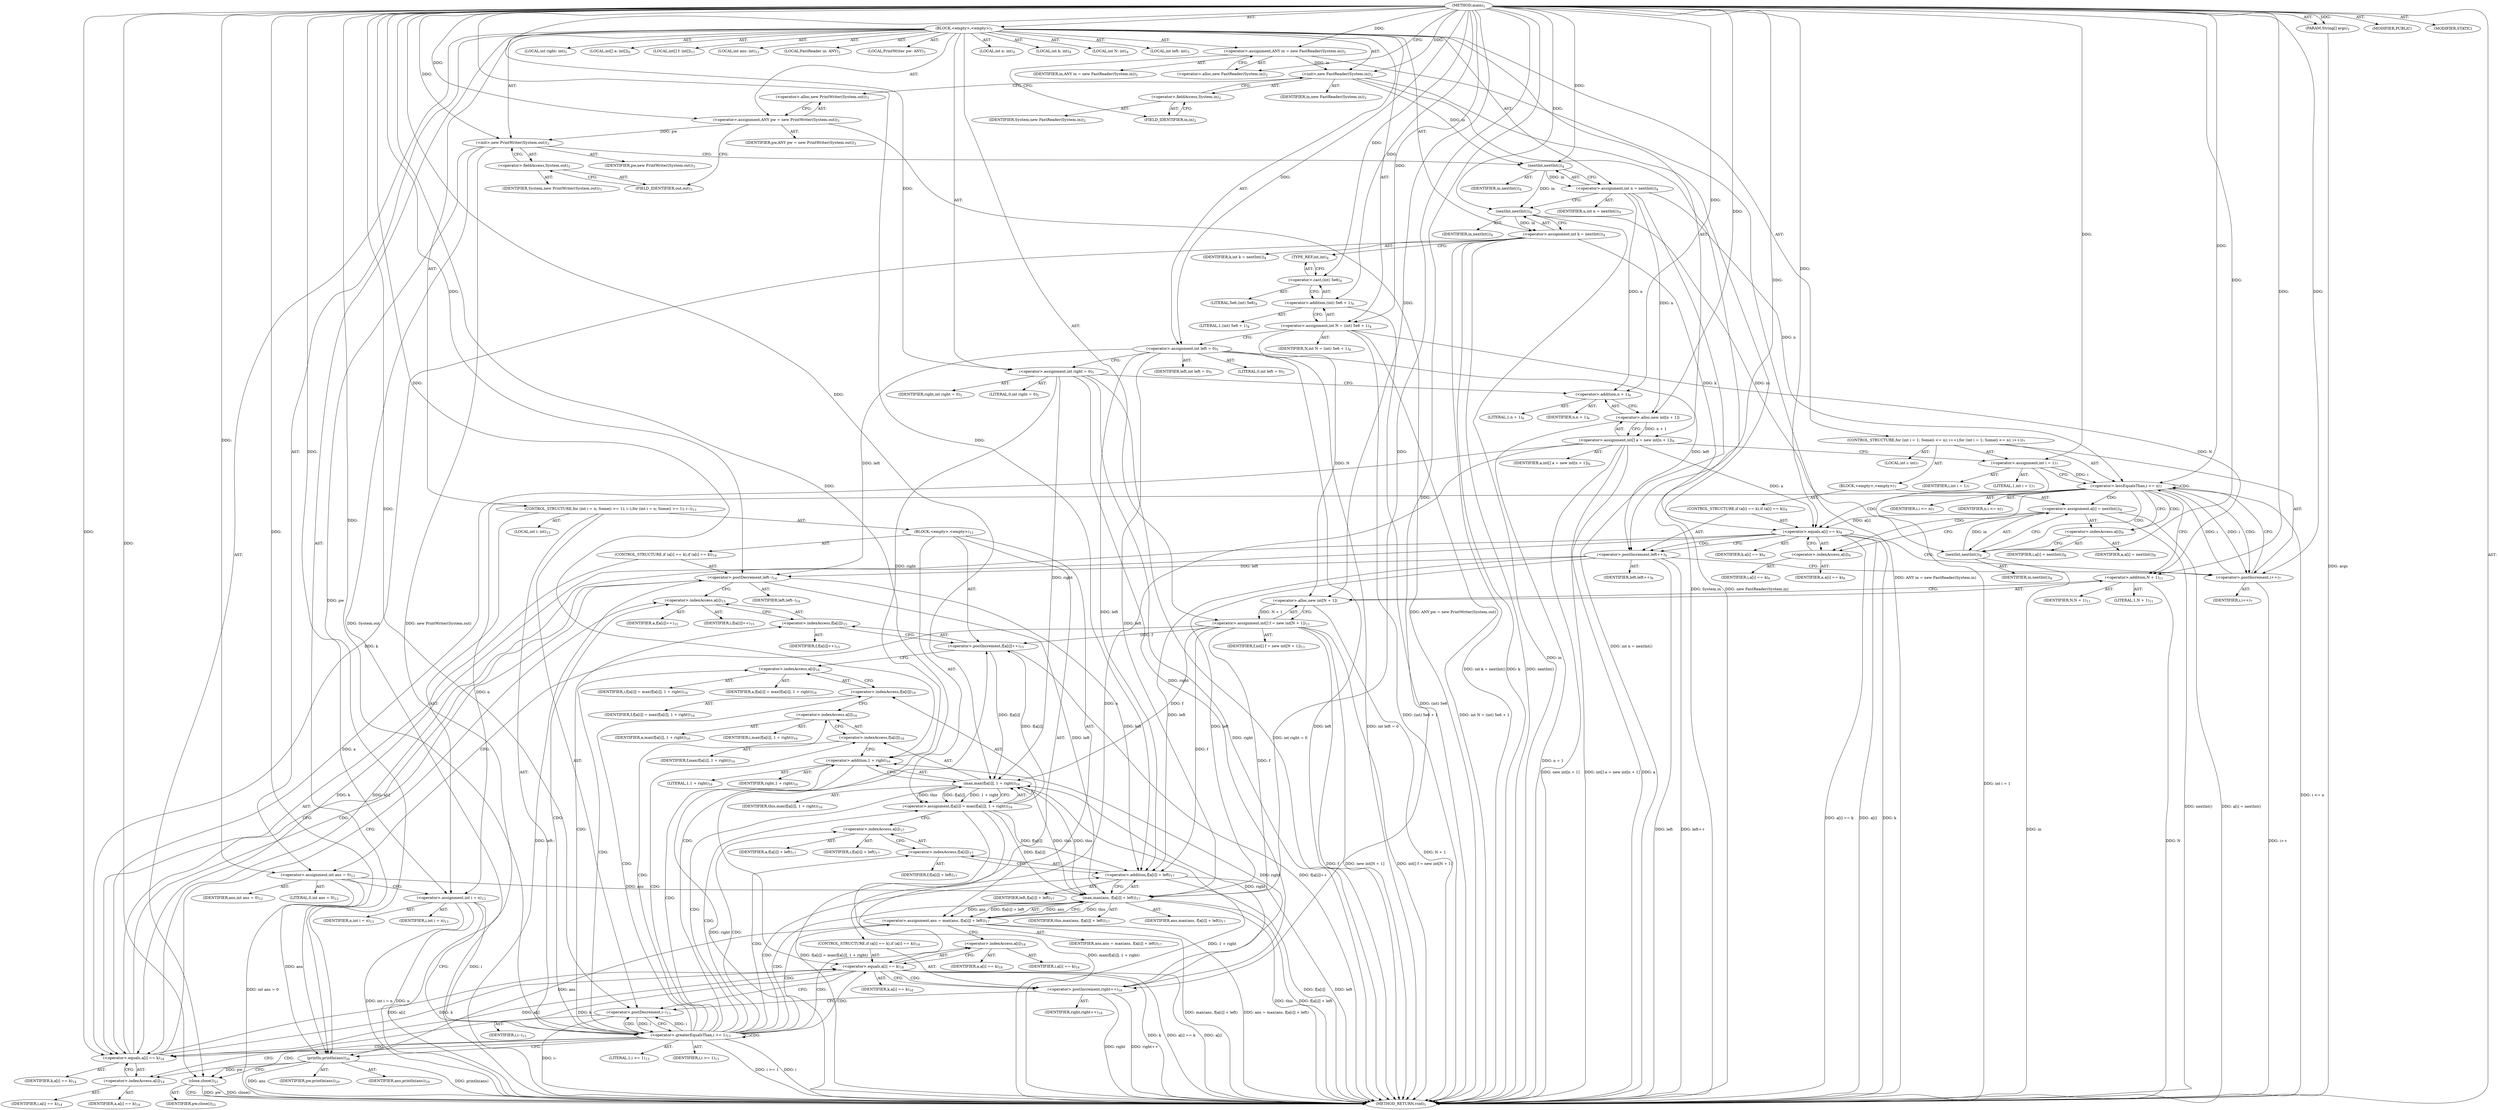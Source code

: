 digraph "main" {  
"21" [label = <(METHOD,main)<SUB>1</SUB>> ]
"22" [label = <(PARAM,String[] args)<SUB>1</SUB>> ]
"23" [label = <(BLOCK,&lt;empty&gt;,&lt;empty&gt;)<SUB>1</SUB>> ]
"4" [label = <(LOCAL,FastReader in: ANY)<SUB>2</SUB>> ]
"24" [label = <(&lt;operator&gt;.assignment,ANY in = new FastReader(System.in))<SUB>2</SUB>> ]
"25" [label = <(IDENTIFIER,in,ANY in = new FastReader(System.in))<SUB>2</SUB>> ]
"26" [label = <(&lt;operator&gt;.alloc,new FastReader(System.in))<SUB>2</SUB>> ]
"27" [label = <(&lt;init&gt;,new FastReader(System.in))<SUB>2</SUB>> ]
"3" [label = <(IDENTIFIER,in,new FastReader(System.in))<SUB>2</SUB>> ]
"28" [label = <(&lt;operator&gt;.fieldAccess,System.in)<SUB>2</SUB>> ]
"29" [label = <(IDENTIFIER,System,new FastReader(System.in))<SUB>2</SUB>> ]
"30" [label = <(FIELD_IDENTIFIER,in,in)<SUB>2</SUB>> ]
"6" [label = <(LOCAL,PrintWriter pw: ANY)<SUB>3</SUB>> ]
"31" [label = <(&lt;operator&gt;.assignment,ANY pw = new PrintWriter(System.out))<SUB>3</SUB>> ]
"32" [label = <(IDENTIFIER,pw,ANY pw = new PrintWriter(System.out))<SUB>3</SUB>> ]
"33" [label = <(&lt;operator&gt;.alloc,new PrintWriter(System.out))<SUB>3</SUB>> ]
"34" [label = <(&lt;init&gt;,new PrintWriter(System.out))<SUB>3</SUB>> ]
"5" [label = <(IDENTIFIER,pw,new PrintWriter(System.out))<SUB>3</SUB>> ]
"35" [label = <(&lt;operator&gt;.fieldAccess,System.out)<SUB>3</SUB>> ]
"36" [label = <(IDENTIFIER,System,new PrintWriter(System.out))<SUB>3</SUB>> ]
"37" [label = <(FIELD_IDENTIFIER,out,out)<SUB>3</SUB>> ]
"38" [label = <(LOCAL,int n: int)<SUB>4</SUB>> ]
"39" [label = <(LOCAL,int k: int)<SUB>4</SUB>> ]
"40" [label = <(LOCAL,int N: int)<SUB>4</SUB>> ]
"41" [label = <(&lt;operator&gt;.assignment,int n = nextInt())<SUB>4</SUB>> ]
"42" [label = <(IDENTIFIER,n,int n = nextInt())<SUB>4</SUB>> ]
"43" [label = <(nextInt,nextInt())<SUB>4</SUB>> ]
"44" [label = <(IDENTIFIER,in,nextInt())<SUB>4</SUB>> ]
"45" [label = <(&lt;operator&gt;.assignment,int k = nextInt())<SUB>4</SUB>> ]
"46" [label = <(IDENTIFIER,k,int k = nextInt())<SUB>4</SUB>> ]
"47" [label = <(nextInt,nextInt())<SUB>4</SUB>> ]
"48" [label = <(IDENTIFIER,in,nextInt())<SUB>4</SUB>> ]
"49" [label = <(&lt;operator&gt;.assignment,int N = (int) 5e6 + 1)<SUB>4</SUB>> ]
"50" [label = <(IDENTIFIER,N,int N = (int) 5e6 + 1)<SUB>4</SUB>> ]
"51" [label = <(&lt;operator&gt;.addition,(int) 5e6 + 1)<SUB>4</SUB>> ]
"52" [label = <(&lt;operator&gt;.cast,(int) 5e6)<SUB>4</SUB>> ]
"53" [label = <(TYPE_REF,int,int)<SUB>4</SUB>> ]
"54" [label = <(LITERAL,5e6,(int) 5e6)<SUB>4</SUB>> ]
"55" [label = <(LITERAL,1,(int) 5e6 + 1)<SUB>4</SUB>> ]
"56" [label = <(LOCAL,int left: int)<SUB>5</SUB>> ]
"57" [label = <(LOCAL,int right: int)<SUB>5</SUB>> ]
"58" [label = <(&lt;operator&gt;.assignment,int left = 0)<SUB>5</SUB>> ]
"59" [label = <(IDENTIFIER,left,int left = 0)<SUB>5</SUB>> ]
"60" [label = <(LITERAL,0,int left = 0)<SUB>5</SUB>> ]
"61" [label = <(&lt;operator&gt;.assignment,int right = 0)<SUB>5</SUB>> ]
"62" [label = <(IDENTIFIER,right,int right = 0)<SUB>5</SUB>> ]
"63" [label = <(LITERAL,0,int right = 0)<SUB>5</SUB>> ]
"64" [label = <(LOCAL,int[] a: int[])<SUB>6</SUB>> ]
"65" [label = <(&lt;operator&gt;.assignment,int[] a = new int[n + 1])<SUB>6</SUB>> ]
"66" [label = <(IDENTIFIER,a,int[] a = new int[n + 1])<SUB>6</SUB>> ]
"67" [label = <(&lt;operator&gt;.alloc,new int[n + 1])> ]
"68" [label = <(&lt;operator&gt;.addition,n + 1)<SUB>6</SUB>> ]
"69" [label = <(IDENTIFIER,n,n + 1)<SUB>6</SUB>> ]
"70" [label = <(LITERAL,1,n + 1)<SUB>6</SUB>> ]
"71" [label = <(CONTROL_STRUCTURE,for (int i = 1; Some(i &lt;= n); i++),for (int i = 1; Some(i &lt;= n); i++))<SUB>7</SUB>> ]
"72" [label = <(LOCAL,int i: int)<SUB>7</SUB>> ]
"73" [label = <(&lt;operator&gt;.assignment,int i = 1)<SUB>7</SUB>> ]
"74" [label = <(IDENTIFIER,i,int i = 1)<SUB>7</SUB>> ]
"75" [label = <(LITERAL,1,int i = 1)<SUB>7</SUB>> ]
"76" [label = <(&lt;operator&gt;.lessEqualsThan,i &lt;= n)<SUB>7</SUB>> ]
"77" [label = <(IDENTIFIER,i,i &lt;= n)<SUB>7</SUB>> ]
"78" [label = <(IDENTIFIER,n,i &lt;= n)<SUB>7</SUB>> ]
"79" [label = <(&lt;operator&gt;.postIncrement,i++)<SUB>7</SUB>> ]
"80" [label = <(IDENTIFIER,i,i++)<SUB>7</SUB>> ]
"81" [label = <(BLOCK,&lt;empty&gt;,&lt;empty&gt;)<SUB>7</SUB>> ]
"82" [label = <(&lt;operator&gt;.assignment,a[i] = nextInt())<SUB>8</SUB>> ]
"83" [label = <(&lt;operator&gt;.indexAccess,a[i])<SUB>8</SUB>> ]
"84" [label = <(IDENTIFIER,a,a[i] = nextInt())<SUB>8</SUB>> ]
"85" [label = <(IDENTIFIER,i,a[i] = nextInt())<SUB>8</SUB>> ]
"86" [label = <(nextInt,nextInt())<SUB>8</SUB>> ]
"87" [label = <(IDENTIFIER,in,nextInt())<SUB>8</SUB>> ]
"88" [label = <(CONTROL_STRUCTURE,if (a[i] == k),if (a[i] == k))<SUB>9</SUB>> ]
"89" [label = <(&lt;operator&gt;.equals,a[i] == k)<SUB>9</SUB>> ]
"90" [label = <(&lt;operator&gt;.indexAccess,a[i])<SUB>9</SUB>> ]
"91" [label = <(IDENTIFIER,a,a[i] == k)<SUB>9</SUB>> ]
"92" [label = <(IDENTIFIER,i,a[i] == k)<SUB>9</SUB>> ]
"93" [label = <(IDENTIFIER,k,a[i] == k)<SUB>9</SUB>> ]
"94" [label = <(&lt;operator&gt;.postIncrement,left++)<SUB>9</SUB>> ]
"95" [label = <(IDENTIFIER,left,left++)<SUB>9</SUB>> ]
"96" [label = <(LOCAL,int[] f: int[])<SUB>11</SUB>> ]
"97" [label = <(&lt;operator&gt;.assignment,int[] f = new int[N + 1])<SUB>11</SUB>> ]
"98" [label = <(IDENTIFIER,f,int[] f = new int[N + 1])<SUB>11</SUB>> ]
"99" [label = <(&lt;operator&gt;.alloc,new int[N + 1])> ]
"100" [label = <(&lt;operator&gt;.addition,N + 1)<SUB>11</SUB>> ]
"101" [label = <(IDENTIFIER,N,N + 1)<SUB>11</SUB>> ]
"102" [label = <(LITERAL,1,N + 1)<SUB>11</SUB>> ]
"103" [label = <(LOCAL,int ans: int)<SUB>12</SUB>> ]
"104" [label = <(&lt;operator&gt;.assignment,int ans = 0)<SUB>12</SUB>> ]
"105" [label = <(IDENTIFIER,ans,int ans = 0)<SUB>12</SUB>> ]
"106" [label = <(LITERAL,0,int ans = 0)<SUB>12</SUB>> ]
"107" [label = <(CONTROL_STRUCTURE,for (int i = n; Some(i &gt;= 1); i--),for (int i = n; Some(i &gt;= 1); i--))<SUB>13</SUB>> ]
"108" [label = <(LOCAL,int i: int)<SUB>13</SUB>> ]
"109" [label = <(&lt;operator&gt;.assignment,int i = n)<SUB>13</SUB>> ]
"110" [label = <(IDENTIFIER,i,int i = n)<SUB>13</SUB>> ]
"111" [label = <(IDENTIFIER,n,int i = n)<SUB>13</SUB>> ]
"112" [label = <(&lt;operator&gt;.greaterEqualsThan,i &gt;= 1)<SUB>13</SUB>> ]
"113" [label = <(IDENTIFIER,i,i &gt;= 1)<SUB>13</SUB>> ]
"114" [label = <(LITERAL,1,i &gt;= 1)<SUB>13</SUB>> ]
"115" [label = <(&lt;operator&gt;.postDecrement,i--)<SUB>13</SUB>> ]
"116" [label = <(IDENTIFIER,i,i--)<SUB>13</SUB>> ]
"117" [label = <(BLOCK,&lt;empty&gt;,&lt;empty&gt;)<SUB>13</SUB>> ]
"118" [label = <(CONTROL_STRUCTURE,if (a[i] == k),if (a[i] == k))<SUB>14</SUB>> ]
"119" [label = <(&lt;operator&gt;.equals,a[i] == k)<SUB>14</SUB>> ]
"120" [label = <(&lt;operator&gt;.indexAccess,a[i])<SUB>14</SUB>> ]
"121" [label = <(IDENTIFIER,a,a[i] == k)<SUB>14</SUB>> ]
"122" [label = <(IDENTIFIER,i,a[i] == k)<SUB>14</SUB>> ]
"123" [label = <(IDENTIFIER,k,a[i] == k)<SUB>14</SUB>> ]
"124" [label = <(&lt;operator&gt;.postDecrement,left--)<SUB>14</SUB>> ]
"125" [label = <(IDENTIFIER,left,left--)<SUB>14</SUB>> ]
"126" [label = <(&lt;operator&gt;.postIncrement,f[a[i]]++)<SUB>15</SUB>> ]
"127" [label = <(&lt;operator&gt;.indexAccess,f[a[i]])<SUB>15</SUB>> ]
"128" [label = <(IDENTIFIER,f,f[a[i]]++)<SUB>15</SUB>> ]
"129" [label = <(&lt;operator&gt;.indexAccess,a[i])<SUB>15</SUB>> ]
"130" [label = <(IDENTIFIER,a,f[a[i]]++)<SUB>15</SUB>> ]
"131" [label = <(IDENTIFIER,i,f[a[i]]++)<SUB>15</SUB>> ]
"132" [label = <(&lt;operator&gt;.assignment,f[a[i]] = max(f[a[i]], 1 + right))<SUB>16</SUB>> ]
"133" [label = <(&lt;operator&gt;.indexAccess,f[a[i]])<SUB>16</SUB>> ]
"134" [label = <(IDENTIFIER,f,f[a[i]] = max(f[a[i]], 1 + right))<SUB>16</SUB>> ]
"135" [label = <(&lt;operator&gt;.indexAccess,a[i])<SUB>16</SUB>> ]
"136" [label = <(IDENTIFIER,a,f[a[i]] = max(f[a[i]], 1 + right))<SUB>16</SUB>> ]
"137" [label = <(IDENTIFIER,i,f[a[i]] = max(f[a[i]], 1 + right))<SUB>16</SUB>> ]
"138" [label = <(max,max(f[a[i]], 1 + right))<SUB>16</SUB>> ]
"139" [label = <(IDENTIFIER,this,max(f[a[i]], 1 + right))<SUB>16</SUB>> ]
"140" [label = <(&lt;operator&gt;.indexAccess,f[a[i]])<SUB>16</SUB>> ]
"141" [label = <(IDENTIFIER,f,max(f[a[i]], 1 + right))<SUB>16</SUB>> ]
"142" [label = <(&lt;operator&gt;.indexAccess,a[i])<SUB>16</SUB>> ]
"143" [label = <(IDENTIFIER,a,max(f[a[i]], 1 + right))<SUB>16</SUB>> ]
"144" [label = <(IDENTIFIER,i,max(f[a[i]], 1 + right))<SUB>16</SUB>> ]
"145" [label = <(&lt;operator&gt;.addition,1 + right)<SUB>16</SUB>> ]
"146" [label = <(LITERAL,1,1 + right)<SUB>16</SUB>> ]
"147" [label = <(IDENTIFIER,right,1 + right)<SUB>16</SUB>> ]
"148" [label = <(&lt;operator&gt;.assignment,ans = max(ans, f[a[i]] + left))<SUB>17</SUB>> ]
"149" [label = <(IDENTIFIER,ans,ans = max(ans, f[a[i]] + left))<SUB>17</SUB>> ]
"150" [label = <(max,max(ans, f[a[i]] + left))<SUB>17</SUB>> ]
"151" [label = <(IDENTIFIER,this,max(ans, f[a[i]] + left))<SUB>17</SUB>> ]
"152" [label = <(IDENTIFIER,ans,max(ans, f[a[i]] + left))<SUB>17</SUB>> ]
"153" [label = <(&lt;operator&gt;.addition,f[a[i]] + left)<SUB>17</SUB>> ]
"154" [label = <(&lt;operator&gt;.indexAccess,f[a[i]])<SUB>17</SUB>> ]
"155" [label = <(IDENTIFIER,f,f[a[i]] + left)<SUB>17</SUB>> ]
"156" [label = <(&lt;operator&gt;.indexAccess,a[i])<SUB>17</SUB>> ]
"157" [label = <(IDENTIFIER,a,f[a[i]] + left)<SUB>17</SUB>> ]
"158" [label = <(IDENTIFIER,i,f[a[i]] + left)<SUB>17</SUB>> ]
"159" [label = <(IDENTIFIER,left,f[a[i]] + left)<SUB>17</SUB>> ]
"160" [label = <(CONTROL_STRUCTURE,if (a[i] == k),if (a[i] == k))<SUB>18</SUB>> ]
"161" [label = <(&lt;operator&gt;.equals,a[i] == k)<SUB>18</SUB>> ]
"162" [label = <(&lt;operator&gt;.indexAccess,a[i])<SUB>18</SUB>> ]
"163" [label = <(IDENTIFIER,a,a[i] == k)<SUB>18</SUB>> ]
"164" [label = <(IDENTIFIER,i,a[i] == k)<SUB>18</SUB>> ]
"165" [label = <(IDENTIFIER,k,a[i] == k)<SUB>18</SUB>> ]
"166" [label = <(&lt;operator&gt;.postIncrement,right++)<SUB>18</SUB>> ]
"167" [label = <(IDENTIFIER,right,right++)<SUB>18</SUB>> ]
"168" [label = <(println,println(ans))<SUB>20</SUB>> ]
"169" [label = <(IDENTIFIER,pw,println(ans))<SUB>20</SUB>> ]
"170" [label = <(IDENTIFIER,ans,println(ans))<SUB>20</SUB>> ]
"171" [label = <(close,close())<SUB>21</SUB>> ]
"172" [label = <(IDENTIFIER,pw,close())<SUB>21</SUB>> ]
"173" [label = <(MODIFIER,PUBLIC)> ]
"174" [label = <(MODIFIER,STATIC)> ]
"175" [label = <(METHOD_RETURN,void)<SUB>1</SUB>> ]
  "21" -> "22"  [ label = "AST: "] 
  "21" -> "23"  [ label = "AST: "] 
  "21" -> "173"  [ label = "AST: "] 
  "21" -> "174"  [ label = "AST: "] 
  "21" -> "175"  [ label = "AST: "] 
  "23" -> "4"  [ label = "AST: "] 
  "23" -> "24"  [ label = "AST: "] 
  "23" -> "27"  [ label = "AST: "] 
  "23" -> "6"  [ label = "AST: "] 
  "23" -> "31"  [ label = "AST: "] 
  "23" -> "34"  [ label = "AST: "] 
  "23" -> "38"  [ label = "AST: "] 
  "23" -> "39"  [ label = "AST: "] 
  "23" -> "40"  [ label = "AST: "] 
  "23" -> "41"  [ label = "AST: "] 
  "23" -> "45"  [ label = "AST: "] 
  "23" -> "49"  [ label = "AST: "] 
  "23" -> "56"  [ label = "AST: "] 
  "23" -> "57"  [ label = "AST: "] 
  "23" -> "58"  [ label = "AST: "] 
  "23" -> "61"  [ label = "AST: "] 
  "23" -> "64"  [ label = "AST: "] 
  "23" -> "65"  [ label = "AST: "] 
  "23" -> "71"  [ label = "AST: "] 
  "23" -> "96"  [ label = "AST: "] 
  "23" -> "97"  [ label = "AST: "] 
  "23" -> "103"  [ label = "AST: "] 
  "23" -> "104"  [ label = "AST: "] 
  "23" -> "107"  [ label = "AST: "] 
  "23" -> "168"  [ label = "AST: "] 
  "23" -> "171"  [ label = "AST: "] 
  "24" -> "25"  [ label = "AST: "] 
  "24" -> "26"  [ label = "AST: "] 
  "27" -> "3"  [ label = "AST: "] 
  "27" -> "28"  [ label = "AST: "] 
  "28" -> "29"  [ label = "AST: "] 
  "28" -> "30"  [ label = "AST: "] 
  "31" -> "32"  [ label = "AST: "] 
  "31" -> "33"  [ label = "AST: "] 
  "34" -> "5"  [ label = "AST: "] 
  "34" -> "35"  [ label = "AST: "] 
  "35" -> "36"  [ label = "AST: "] 
  "35" -> "37"  [ label = "AST: "] 
  "41" -> "42"  [ label = "AST: "] 
  "41" -> "43"  [ label = "AST: "] 
  "43" -> "44"  [ label = "AST: "] 
  "45" -> "46"  [ label = "AST: "] 
  "45" -> "47"  [ label = "AST: "] 
  "47" -> "48"  [ label = "AST: "] 
  "49" -> "50"  [ label = "AST: "] 
  "49" -> "51"  [ label = "AST: "] 
  "51" -> "52"  [ label = "AST: "] 
  "51" -> "55"  [ label = "AST: "] 
  "52" -> "53"  [ label = "AST: "] 
  "52" -> "54"  [ label = "AST: "] 
  "58" -> "59"  [ label = "AST: "] 
  "58" -> "60"  [ label = "AST: "] 
  "61" -> "62"  [ label = "AST: "] 
  "61" -> "63"  [ label = "AST: "] 
  "65" -> "66"  [ label = "AST: "] 
  "65" -> "67"  [ label = "AST: "] 
  "67" -> "68"  [ label = "AST: "] 
  "68" -> "69"  [ label = "AST: "] 
  "68" -> "70"  [ label = "AST: "] 
  "71" -> "72"  [ label = "AST: "] 
  "71" -> "73"  [ label = "AST: "] 
  "71" -> "76"  [ label = "AST: "] 
  "71" -> "79"  [ label = "AST: "] 
  "71" -> "81"  [ label = "AST: "] 
  "73" -> "74"  [ label = "AST: "] 
  "73" -> "75"  [ label = "AST: "] 
  "76" -> "77"  [ label = "AST: "] 
  "76" -> "78"  [ label = "AST: "] 
  "79" -> "80"  [ label = "AST: "] 
  "81" -> "82"  [ label = "AST: "] 
  "81" -> "88"  [ label = "AST: "] 
  "82" -> "83"  [ label = "AST: "] 
  "82" -> "86"  [ label = "AST: "] 
  "83" -> "84"  [ label = "AST: "] 
  "83" -> "85"  [ label = "AST: "] 
  "86" -> "87"  [ label = "AST: "] 
  "88" -> "89"  [ label = "AST: "] 
  "88" -> "94"  [ label = "AST: "] 
  "89" -> "90"  [ label = "AST: "] 
  "89" -> "93"  [ label = "AST: "] 
  "90" -> "91"  [ label = "AST: "] 
  "90" -> "92"  [ label = "AST: "] 
  "94" -> "95"  [ label = "AST: "] 
  "97" -> "98"  [ label = "AST: "] 
  "97" -> "99"  [ label = "AST: "] 
  "99" -> "100"  [ label = "AST: "] 
  "100" -> "101"  [ label = "AST: "] 
  "100" -> "102"  [ label = "AST: "] 
  "104" -> "105"  [ label = "AST: "] 
  "104" -> "106"  [ label = "AST: "] 
  "107" -> "108"  [ label = "AST: "] 
  "107" -> "109"  [ label = "AST: "] 
  "107" -> "112"  [ label = "AST: "] 
  "107" -> "115"  [ label = "AST: "] 
  "107" -> "117"  [ label = "AST: "] 
  "109" -> "110"  [ label = "AST: "] 
  "109" -> "111"  [ label = "AST: "] 
  "112" -> "113"  [ label = "AST: "] 
  "112" -> "114"  [ label = "AST: "] 
  "115" -> "116"  [ label = "AST: "] 
  "117" -> "118"  [ label = "AST: "] 
  "117" -> "126"  [ label = "AST: "] 
  "117" -> "132"  [ label = "AST: "] 
  "117" -> "148"  [ label = "AST: "] 
  "117" -> "160"  [ label = "AST: "] 
  "118" -> "119"  [ label = "AST: "] 
  "118" -> "124"  [ label = "AST: "] 
  "119" -> "120"  [ label = "AST: "] 
  "119" -> "123"  [ label = "AST: "] 
  "120" -> "121"  [ label = "AST: "] 
  "120" -> "122"  [ label = "AST: "] 
  "124" -> "125"  [ label = "AST: "] 
  "126" -> "127"  [ label = "AST: "] 
  "127" -> "128"  [ label = "AST: "] 
  "127" -> "129"  [ label = "AST: "] 
  "129" -> "130"  [ label = "AST: "] 
  "129" -> "131"  [ label = "AST: "] 
  "132" -> "133"  [ label = "AST: "] 
  "132" -> "138"  [ label = "AST: "] 
  "133" -> "134"  [ label = "AST: "] 
  "133" -> "135"  [ label = "AST: "] 
  "135" -> "136"  [ label = "AST: "] 
  "135" -> "137"  [ label = "AST: "] 
  "138" -> "139"  [ label = "AST: "] 
  "138" -> "140"  [ label = "AST: "] 
  "138" -> "145"  [ label = "AST: "] 
  "140" -> "141"  [ label = "AST: "] 
  "140" -> "142"  [ label = "AST: "] 
  "142" -> "143"  [ label = "AST: "] 
  "142" -> "144"  [ label = "AST: "] 
  "145" -> "146"  [ label = "AST: "] 
  "145" -> "147"  [ label = "AST: "] 
  "148" -> "149"  [ label = "AST: "] 
  "148" -> "150"  [ label = "AST: "] 
  "150" -> "151"  [ label = "AST: "] 
  "150" -> "152"  [ label = "AST: "] 
  "150" -> "153"  [ label = "AST: "] 
  "153" -> "154"  [ label = "AST: "] 
  "153" -> "159"  [ label = "AST: "] 
  "154" -> "155"  [ label = "AST: "] 
  "154" -> "156"  [ label = "AST: "] 
  "156" -> "157"  [ label = "AST: "] 
  "156" -> "158"  [ label = "AST: "] 
  "160" -> "161"  [ label = "AST: "] 
  "160" -> "166"  [ label = "AST: "] 
  "161" -> "162"  [ label = "AST: "] 
  "161" -> "165"  [ label = "AST: "] 
  "162" -> "163"  [ label = "AST: "] 
  "162" -> "164"  [ label = "AST: "] 
  "166" -> "167"  [ label = "AST: "] 
  "168" -> "169"  [ label = "AST: "] 
  "168" -> "170"  [ label = "AST: "] 
  "171" -> "172"  [ label = "AST: "] 
  "24" -> "30"  [ label = "CFG: "] 
  "27" -> "33"  [ label = "CFG: "] 
  "31" -> "37"  [ label = "CFG: "] 
  "34" -> "43"  [ label = "CFG: "] 
  "41" -> "47"  [ label = "CFG: "] 
  "45" -> "53"  [ label = "CFG: "] 
  "49" -> "58"  [ label = "CFG: "] 
  "58" -> "61"  [ label = "CFG: "] 
  "61" -> "68"  [ label = "CFG: "] 
  "65" -> "73"  [ label = "CFG: "] 
  "97" -> "104"  [ label = "CFG: "] 
  "104" -> "109"  [ label = "CFG: "] 
  "168" -> "171"  [ label = "CFG: "] 
  "171" -> "175"  [ label = "CFG: "] 
  "26" -> "24"  [ label = "CFG: "] 
  "28" -> "27"  [ label = "CFG: "] 
  "33" -> "31"  [ label = "CFG: "] 
  "35" -> "34"  [ label = "CFG: "] 
  "43" -> "41"  [ label = "CFG: "] 
  "47" -> "45"  [ label = "CFG: "] 
  "51" -> "49"  [ label = "CFG: "] 
  "67" -> "65"  [ label = "CFG: "] 
  "73" -> "76"  [ label = "CFG: "] 
  "76" -> "83"  [ label = "CFG: "] 
  "76" -> "100"  [ label = "CFG: "] 
  "79" -> "76"  [ label = "CFG: "] 
  "99" -> "97"  [ label = "CFG: "] 
  "109" -> "112"  [ label = "CFG: "] 
  "112" -> "120"  [ label = "CFG: "] 
  "112" -> "168"  [ label = "CFG: "] 
  "115" -> "112"  [ label = "CFG: "] 
  "30" -> "28"  [ label = "CFG: "] 
  "37" -> "35"  [ label = "CFG: "] 
  "52" -> "51"  [ label = "CFG: "] 
  "68" -> "67"  [ label = "CFG: "] 
  "82" -> "90"  [ label = "CFG: "] 
  "100" -> "99"  [ label = "CFG: "] 
  "126" -> "135"  [ label = "CFG: "] 
  "132" -> "156"  [ label = "CFG: "] 
  "148" -> "162"  [ label = "CFG: "] 
  "53" -> "52"  [ label = "CFG: "] 
  "83" -> "86"  [ label = "CFG: "] 
  "86" -> "82"  [ label = "CFG: "] 
  "89" -> "94"  [ label = "CFG: "] 
  "89" -> "79"  [ label = "CFG: "] 
  "94" -> "79"  [ label = "CFG: "] 
  "119" -> "124"  [ label = "CFG: "] 
  "119" -> "129"  [ label = "CFG: "] 
  "124" -> "129"  [ label = "CFG: "] 
  "127" -> "126"  [ label = "CFG: "] 
  "133" -> "142"  [ label = "CFG: "] 
  "138" -> "132"  [ label = "CFG: "] 
  "150" -> "148"  [ label = "CFG: "] 
  "161" -> "166"  [ label = "CFG: "] 
  "161" -> "115"  [ label = "CFG: "] 
  "166" -> "115"  [ label = "CFG: "] 
  "90" -> "89"  [ label = "CFG: "] 
  "120" -> "119"  [ label = "CFG: "] 
  "129" -> "127"  [ label = "CFG: "] 
  "135" -> "133"  [ label = "CFG: "] 
  "140" -> "145"  [ label = "CFG: "] 
  "145" -> "138"  [ label = "CFG: "] 
  "153" -> "150"  [ label = "CFG: "] 
  "162" -> "161"  [ label = "CFG: "] 
  "142" -> "140"  [ label = "CFG: "] 
  "154" -> "153"  [ label = "CFG: "] 
  "156" -> "154"  [ label = "CFG: "] 
  "21" -> "26"  [ label = "CFG: "] 
  "22" -> "175"  [ label = "DDG: args"] 
  "24" -> "175"  [ label = "DDG: ANY in = new FastReader(System.in)"] 
  "27" -> "175"  [ label = "DDG: System.in"] 
  "27" -> "175"  [ label = "DDG: new FastReader(System.in)"] 
  "31" -> "175"  [ label = "DDG: ANY pw = new PrintWriter(System.out)"] 
  "34" -> "175"  [ label = "DDG: System.out"] 
  "34" -> "175"  [ label = "DDG: new PrintWriter(System.out)"] 
  "41" -> "175"  [ label = "DDG: int n = nextInt()"] 
  "45" -> "175"  [ label = "DDG: k"] 
  "47" -> "175"  [ label = "DDG: in"] 
  "45" -> "175"  [ label = "DDG: nextInt()"] 
  "45" -> "175"  [ label = "DDG: int k = nextInt()"] 
  "51" -> "175"  [ label = "DDG: (int) 5e6"] 
  "49" -> "175"  [ label = "DDG: (int) 5e6 + 1"] 
  "49" -> "175"  [ label = "DDG: int N = (int) 5e6 + 1"] 
  "58" -> "175"  [ label = "DDG: left"] 
  "58" -> "175"  [ label = "DDG: int left = 0"] 
  "61" -> "175"  [ label = "DDG: right"] 
  "61" -> "175"  [ label = "DDG: int right = 0"] 
  "65" -> "175"  [ label = "DDG: a"] 
  "67" -> "175"  [ label = "DDG: n + 1"] 
  "65" -> "175"  [ label = "DDG: new int[n + 1]"] 
  "65" -> "175"  [ label = "DDG: int[] a = new int[n + 1]"] 
  "73" -> "175"  [ label = "DDG: int i = 1"] 
  "76" -> "175"  [ label = "DDG: i &lt;= n"] 
  "97" -> "175"  [ label = "DDG: f"] 
  "100" -> "175"  [ label = "DDG: N"] 
  "99" -> "175"  [ label = "DDG: N + 1"] 
  "97" -> "175"  [ label = "DDG: new int[N + 1]"] 
  "97" -> "175"  [ label = "DDG: int[] f = new int[N + 1]"] 
  "104" -> "175"  [ label = "DDG: int ans = 0"] 
  "109" -> "175"  [ label = "DDG: n"] 
  "109" -> "175"  [ label = "DDG: int i = n"] 
  "112" -> "175"  [ label = "DDG: i"] 
  "112" -> "175"  [ label = "DDG: i &gt;= 1"] 
  "168" -> "175"  [ label = "DDG: ans"] 
  "168" -> "175"  [ label = "DDG: println(ans)"] 
  "171" -> "175"  [ label = "DDG: pw"] 
  "171" -> "175"  [ label = "DDG: close()"] 
  "124" -> "175"  [ label = "DDG: left--"] 
  "126" -> "175"  [ label = "DDG: f[a[i]]++"] 
  "145" -> "175"  [ label = "DDG: right"] 
  "138" -> "175"  [ label = "DDG: 1 + right"] 
  "132" -> "175"  [ label = "DDG: max(f[a[i]], 1 + right)"] 
  "132" -> "175"  [ label = "DDG: f[a[i]] = max(f[a[i]], 1 + right)"] 
  "150" -> "175"  [ label = "DDG: this"] 
  "153" -> "175"  [ label = "DDG: f[a[i]]"] 
  "153" -> "175"  [ label = "DDG: left"] 
  "150" -> "175"  [ label = "DDG: f[a[i]] + left"] 
  "148" -> "175"  [ label = "DDG: max(ans, f[a[i]] + left)"] 
  "148" -> "175"  [ label = "DDG: ans = max(ans, f[a[i]] + left)"] 
  "161" -> "175"  [ label = "DDG: a[i]"] 
  "161" -> "175"  [ label = "DDG: k"] 
  "161" -> "175"  [ label = "DDG: a[i] == k"] 
  "166" -> "175"  [ label = "DDG: right"] 
  "166" -> "175"  [ label = "DDG: right++"] 
  "115" -> "175"  [ label = "DDG: i--"] 
  "86" -> "175"  [ label = "DDG: in"] 
  "82" -> "175"  [ label = "DDG: nextInt()"] 
  "82" -> "175"  [ label = "DDG: a[i] = nextInt()"] 
  "89" -> "175"  [ label = "DDG: a[i]"] 
  "89" -> "175"  [ label = "DDG: k"] 
  "89" -> "175"  [ label = "DDG: a[i] == k"] 
  "94" -> "175"  [ label = "DDG: left"] 
  "94" -> "175"  [ label = "DDG: left++"] 
  "79" -> "175"  [ label = "DDG: i++"] 
  "21" -> "22"  [ label = "DDG: "] 
  "21" -> "24"  [ label = "DDG: "] 
  "21" -> "31"  [ label = "DDG: "] 
  "43" -> "41"  [ label = "DDG: in"] 
  "47" -> "45"  [ label = "DDG: in"] 
  "21" -> "49"  [ label = "DDG: "] 
  "21" -> "58"  [ label = "DDG: "] 
  "21" -> "61"  [ label = "DDG: "] 
  "67" -> "65"  [ label = "DDG: n + 1"] 
  "99" -> "97"  [ label = "DDG: N + 1"] 
  "21" -> "104"  [ label = "DDG: "] 
  "24" -> "27"  [ label = "DDG: in"] 
  "21" -> "27"  [ label = "DDG: "] 
  "31" -> "34"  [ label = "DDG: pw"] 
  "21" -> "34"  [ label = "DDG: "] 
  "21" -> "73"  [ label = "DDG: "] 
  "76" -> "109"  [ label = "DDG: n"] 
  "21" -> "109"  [ label = "DDG: "] 
  "34" -> "168"  [ label = "DDG: pw"] 
  "21" -> "168"  [ label = "DDG: "] 
  "104" -> "168"  [ label = "DDG: ans"] 
  "148" -> "168"  [ label = "DDG: ans"] 
  "168" -> "171"  [ label = "DDG: pw"] 
  "21" -> "171"  [ label = "DDG: "] 
  "27" -> "43"  [ label = "DDG: in"] 
  "21" -> "43"  [ label = "DDG: "] 
  "43" -> "47"  [ label = "DDG: in"] 
  "21" -> "47"  [ label = "DDG: "] 
  "21" -> "51"  [ label = "DDG: "] 
  "41" -> "67"  [ label = "DDG: n"] 
  "21" -> "67"  [ label = "DDG: "] 
  "73" -> "76"  [ label = "DDG: i"] 
  "79" -> "76"  [ label = "DDG: i"] 
  "21" -> "76"  [ label = "DDG: "] 
  "41" -> "76"  [ label = "DDG: n"] 
  "76" -> "79"  [ label = "DDG: i"] 
  "21" -> "79"  [ label = "DDG: "] 
  "86" -> "82"  [ label = "DDG: in"] 
  "49" -> "99"  [ label = "DDG: N"] 
  "21" -> "99"  [ label = "DDG: "] 
  "109" -> "112"  [ label = "DDG: i"] 
  "115" -> "112"  [ label = "DDG: i"] 
  "21" -> "112"  [ label = "DDG: "] 
  "112" -> "115"  [ label = "DDG: i"] 
  "21" -> "115"  [ label = "DDG: "] 
  "138" -> "132"  [ label = "DDG: this"] 
  "138" -> "132"  [ label = "DDG: f[a[i]]"] 
  "138" -> "132"  [ label = "DDG: 1 + right"] 
  "150" -> "148"  [ label = "DDG: this"] 
  "150" -> "148"  [ label = "DDG: ans"] 
  "150" -> "148"  [ label = "DDG: f[a[i]] + left"] 
  "21" -> "52"  [ label = "DDG: "] 
  "41" -> "68"  [ label = "DDG: n"] 
  "21" -> "68"  [ label = "DDG: "] 
  "49" -> "100"  [ label = "DDG: N"] 
  "21" -> "100"  [ label = "DDG: "] 
  "97" -> "126"  [ label = "DDG: f"] 
  "132" -> "126"  [ label = "DDG: f[a[i]]"] 
  "47" -> "86"  [ label = "DDG: in"] 
  "21" -> "86"  [ label = "DDG: "] 
  "65" -> "89"  [ label = "DDG: a"] 
  "82" -> "89"  [ label = "DDG: a[i]"] 
  "45" -> "89"  [ label = "DDG: k"] 
  "21" -> "89"  [ label = "DDG: "] 
  "58" -> "94"  [ label = "DDG: left"] 
  "21" -> "94"  [ label = "DDG: "] 
  "65" -> "119"  [ label = "DDG: a"] 
  "161" -> "119"  [ label = "DDG: a[i]"] 
  "89" -> "119"  [ label = "DDG: a[i]"] 
  "45" -> "119"  [ label = "DDG: k"] 
  "161" -> "119"  [ label = "DDG: k"] 
  "89" -> "119"  [ label = "DDG: k"] 
  "21" -> "119"  [ label = "DDG: "] 
  "58" -> "124"  [ label = "DDG: left"] 
  "94" -> "124"  [ label = "DDG: left"] 
  "21" -> "124"  [ label = "DDG: "] 
  "150" -> "138"  [ label = "DDG: this"] 
  "21" -> "138"  [ label = "DDG: "] 
  "97" -> "138"  [ label = "DDG: f"] 
  "126" -> "138"  [ label = "DDG: f[a[i]]"] 
  "61" -> "138"  [ label = "DDG: right"] 
  "166" -> "138"  [ label = "DDG: right"] 
  "138" -> "150"  [ label = "DDG: this"] 
  "21" -> "150"  [ label = "DDG: "] 
  "104" -> "150"  [ label = "DDG: ans"] 
  "148" -> "150"  [ label = "DDG: ans"] 
  "97" -> "150"  [ label = "DDG: f"] 
  "132" -> "150"  [ label = "DDG: f[a[i]]"] 
  "58" -> "150"  [ label = "DDG: left"] 
  "124" -> "150"  [ label = "DDG: left"] 
  "94" -> "150"  [ label = "DDG: left"] 
  "65" -> "161"  [ label = "DDG: a"] 
  "119" -> "161"  [ label = "DDG: a[i]"] 
  "119" -> "161"  [ label = "DDG: k"] 
  "21" -> "161"  [ label = "DDG: "] 
  "21" -> "166"  [ label = "DDG: "] 
  "61" -> "166"  [ label = "DDG: right"] 
  "21" -> "145"  [ label = "DDG: "] 
  "61" -> "145"  [ label = "DDG: right"] 
  "166" -> "145"  [ label = "DDG: right"] 
  "97" -> "153"  [ label = "DDG: f"] 
  "132" -> "153"  [ label = "DDG: f[a[i]]"] 
  "58" -> "153"  [ label = "DDG: left"] 
  "124" -> "153"  [ label = "DDG: left"] 
  "94" -> "153"  [ label = "DDG: left"] 
  "21" -> "153"  [ label = "DDG: "] 
  "76" -> "89"  [ label = "CDG: "] 
  "76" -> "76"  [ label = "CDG: "] 
  "76" -> "82"  [ label = "CDG: "] 
  "76" -> "90"  [ label = "CDG: "] 
  "76" -> "79"  [ label = "CDG: "] 
  "76" -> "83"  [ label = "CDG: "] 
  "76" -> "86"  [ label = "CDG: "] 
  "112" -> "115"  [ label = "CDG: "] 
  "112" -> "120"  [ label = "CDG: "] 
  "112" -> "154"  [ label = "CDG: "] 
  "112" -> "145"  [ label = "CDG: "] 
  "112" -> "161"  [ label = "CDG: "] 
  "112" -> "132"  [ label = "CDG: "] 
  "112" -> "142"  [ label = "CDG: "] 
  "112" -> "150"  [ label = "CDG: "] 
  "112" -> "119"  [ label = "CDG: "] 
  "112" -> "162"  [ label = "CDG: "] 
  "112" -> "153"  [ label = "CDG: "] 
  "112" -> "112"  [ label = "CDG: "] 
  "112" -> "129"  [ label = "CDG: "] 
  "112" -> "138"  [ label = "CDG: "] 
  "112" -> "140"  [ label = "CDG: "] 
  "112" -> "148"  [ label = "CDG: "] 
  "112" -> "126"  [ label = "CDG: "] 
  "112" -> "135"  [ label = "CDG: "] 
  "112" -> "127"  [ label = "CDG: "] 
  "112" -> "156"  [ label = "CDG: "] 
  "112" -> "133"  [ label = "CDG: "] 
  "89" -> "94"  [ label = "CDG: "] 
  "119" -> "124"  [ label = "CDG: "] 
  "161" -> "166"  [ label = "CDG: "] 
}
